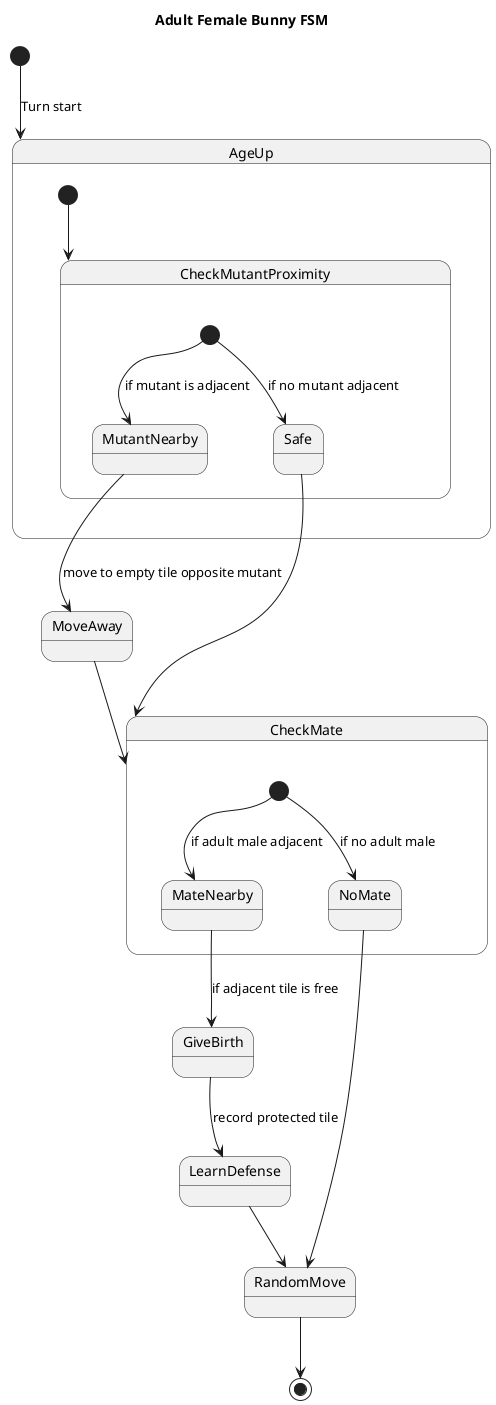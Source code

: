 @startuml
title Adult Female Bunny FSM

[*] --> AgeUp : Turn start

state AgeUp {
  [*] --> CheckMutantProximity
}

state CheckMutantProximity <<decision>> {
  [*] --> MutantNearby : if mutant is adjacent
  [*] --> Safe : if no mutant adjacent
}

MutantNearby --> MoveAway : move to empty tile opposite mutant
MoveAway --> CheckMate

Safe --> CheckMate

state CheckMate <<decision>> {
  [*] --> MateNearby : if adult male adjacent
  [*] --> NoMate : if no adult male
}

MateNearby --> GiveBirth : if adjacent tile is free
GiveBirth --> LearnDefense : record protected tile

NoMate --> RandomMove
LearnDefense --> RandomMove
RandomMove --> [*]

@enduml

